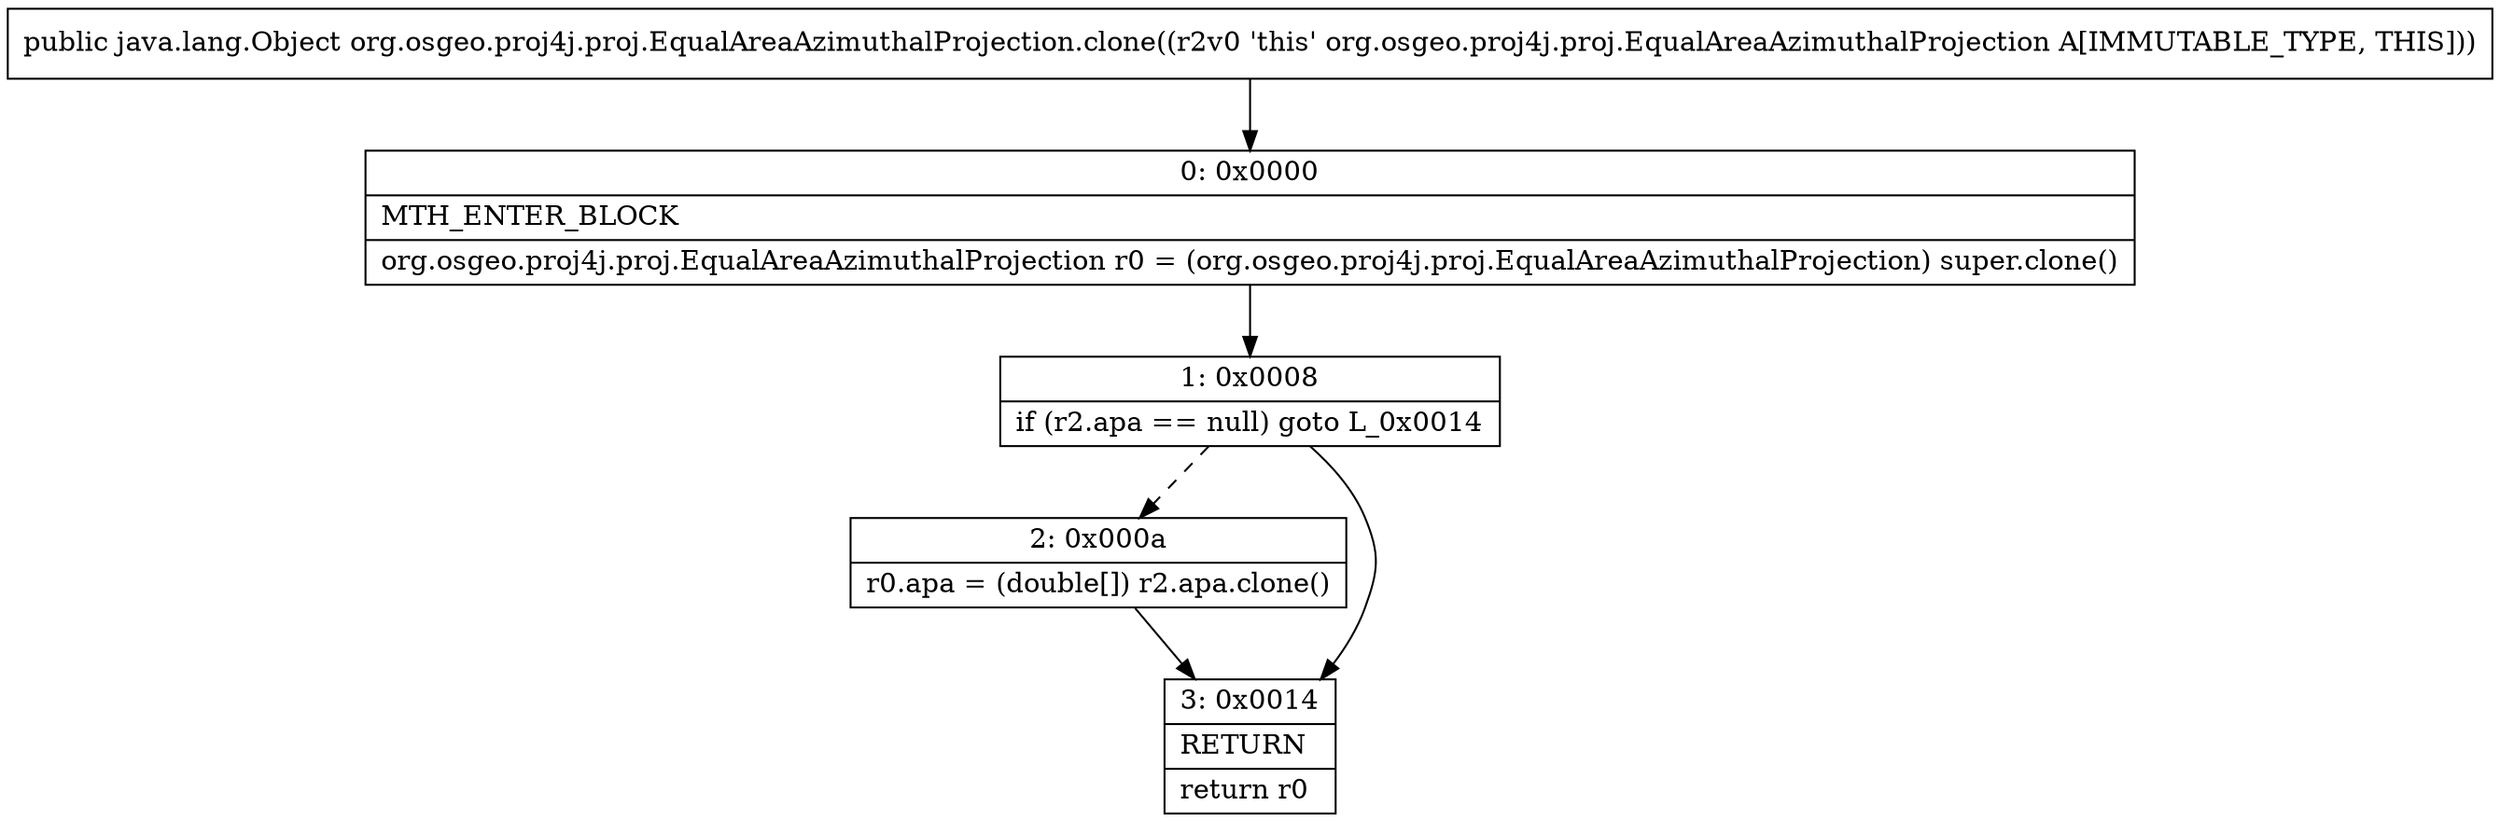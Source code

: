 digraph "CFG fororg.osgeo.proj4j.proj.EqualAreaAzimuthalProjection.clone()Ljava\/lang\/Object;" {
Node_0 [shape=record,label="{0\:\ 0x0000|MTH_ENTER_BLOCK\l|org.osgeo.proj4j.proj.EqualAreaAzimuthalProjection r0 = (org.osgeo.proj4j.proj.EqualAreaAzimuthalProjection) super.clone()\l}"];
Node_1 [shape=record,label="{1\:\ 0x0008|if (r2.apa == null) goto L_0x0014\l}"];
Node_2 [shape=record,label="{2\:\ 0x000a|r0.apa = (double[]) r2.apa.clone()\l}"];
Node_3 [shape=record,label="{3\:\ 0x0014|RETURN\l|return r0\l}"];
MethodNode[shape=record,label="{public java.lang.Object org.osgeo.proj4j.proj.EqualAreaAzimuthalProjection.clone((r2v0 'this' org.osgeo.proj4j.proj.EqualAreaAzimuthalProjection A[IMMUTABLE_TYPE, THIS])) }"];
MethodNode -> Node_0;
Node_0 -> Node_1;
Node_1 -> Node_2[style=dashed];
Node_1 -> Node_3;
Node_2 -> Node_3;
}

